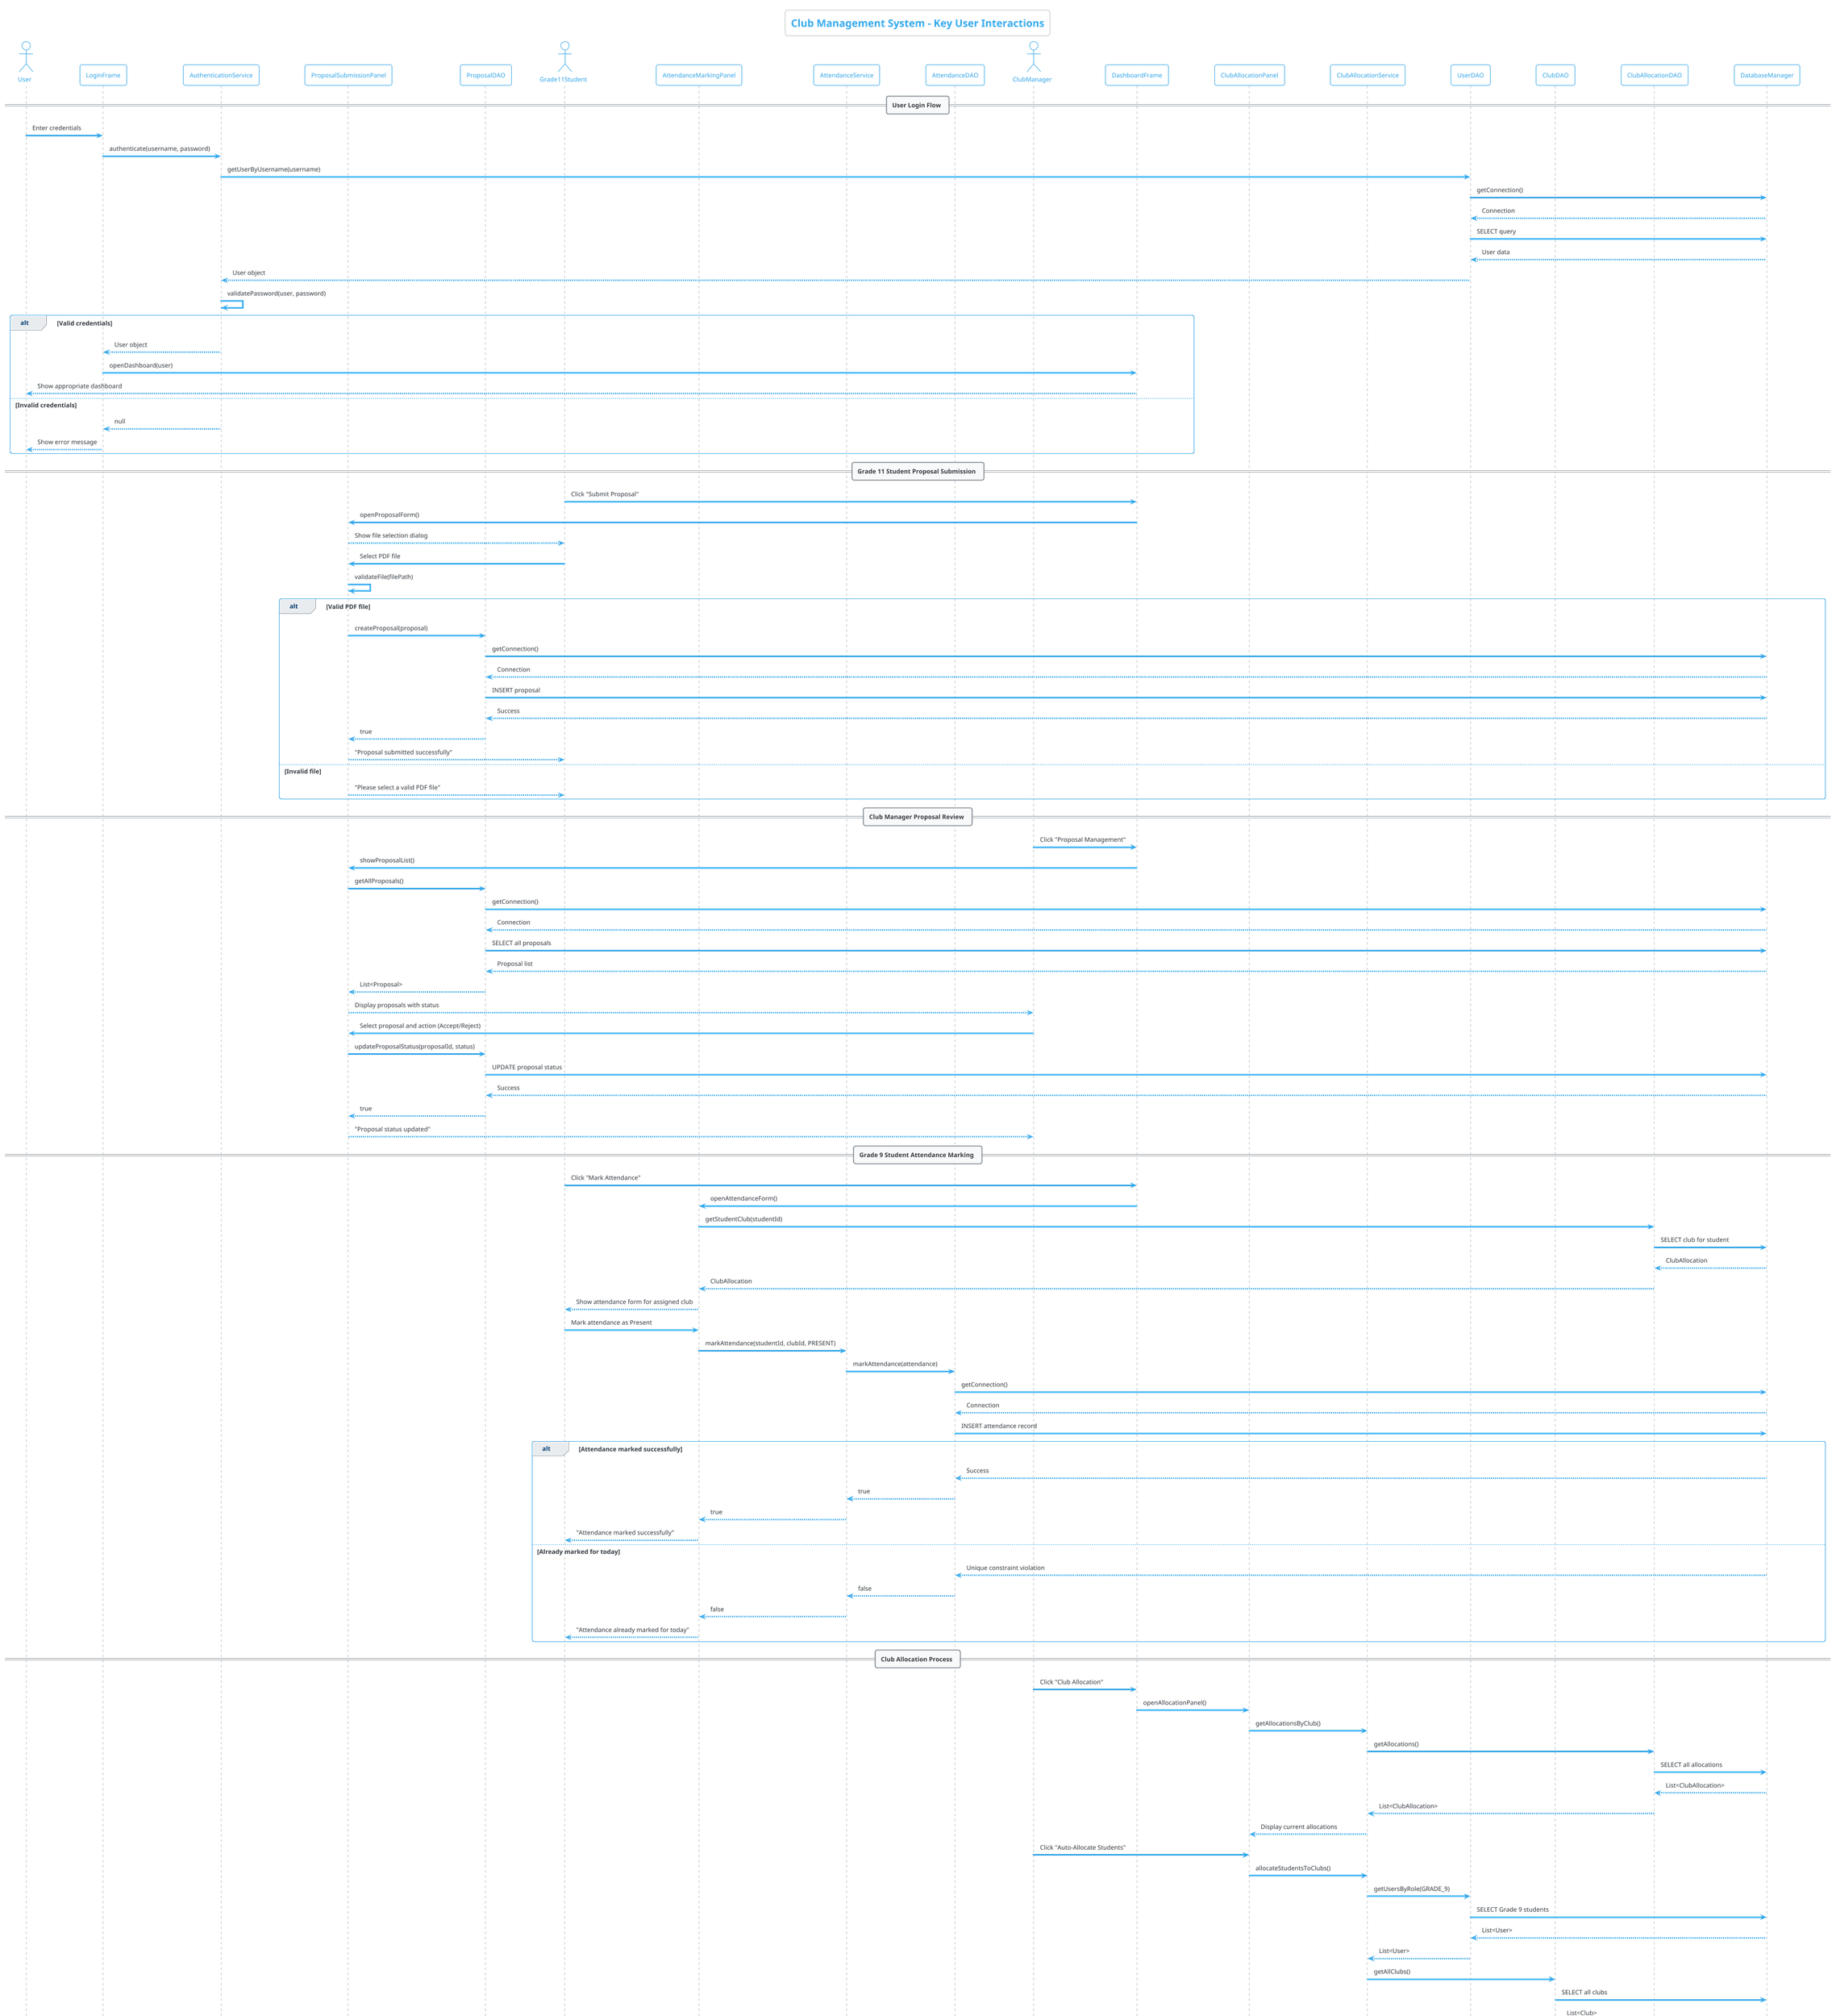 @startuml Club Management System - Sequence Diagrams

!theme cerulean-outline

title Club Management System - Key User Interactions

== User Login Flow ==

actor "User" as User
participant "LoginFrame" as LoginUI
participant "AuthenticationService" as AuthService
participant "UserDAO" as UserDAO
participant "DatabaseManager" as DB
participant "DashboardFrame" as Dashboard

User -> LoginUI : Enter credentials
LoginUI -> AuthService : authenticate(username, password)
AuthService -> UserDAO : getUserByUsername(username)
UserDAO -> DB : getConnection()
DB --> UserDAO : Connection
UserDAO -> DB : SELECT query
DB --> UserDAO : User data
UserDAO --> AuthService : User object
AuthService -> AuthService : validatePassword(user, password)
alt Valid credentials
    AuthService --> LoginUI : User object
    LoginUI -> Dashboard : openDashboard(user)
    Dashboard --> User : Show appropriate dashboard
else Invalid credentials
    AuthService --> LoginUI : null
    LoginUI --> User : Show error message
end

== Grade 11 Student Proposal Submission ==

actor "Grade11Student" as Student
participant "Grade11DashboardFrame" as Dashboard
participant "ProposalSubmissionPanel" as ProposalPanel
participant "ProposalDAO" as ProposalDAO
participant "DatabaseManager" as DB

Student -> Dashboard : Click "Submit Proposal"
Dashboard -> ProposalPanel : openProposalForm()
ProposalPanel --> Student : Show file selection dialog
Student -> ProposalPanel : Select PDF file
ProposalPanel -> ProposalPanel : validateFile(filePath)
alt Valid PDF file
    ProposalPanel -> ProposalDAO : createProposal(proposal)
    ProposalDAO -> DB : getConnection()
    DB --> ProposalDAO : Connection
    ProposalDAO -> DB : INSERT proposal
    DB --> ProposalDAO : Success
    ProposalDAO --> ProposalPanel : true
    ProposalPanel --> Student : "Proposal submitted successfully"
else Invalid file
    ProposalPanel --> Student : "Please select a valid PDF file"
end

== Club Manager Proposal Review ==

actor "ClubManager" as Manager
participant "ManagerDashboardFrame" as Dashboard
participant "ProposalManagementPanel" as ProposalPanel
participant "ProposalDAO" as ProposalDAO
participant "DatabaseManager" as DB

Manager -> Dashboard : Click "Proposal Management"
Dashboard -> ProposalPanel : showProposalList()
ProposalPanel -> ProposalDAO : getAllProposals()
ProposalDAO -> DB : getConnection()
DB --> ProposalDAO : Connection
ProposalDAO -> DB : SELECT all proposals
DB --> ProposalDAO : Proposal list
ProposalDAO --> ProposalPanel : List<Proposal>
ProposalPanel --> Manager : Display proposals with status

Manager -> ProposalPanel : Select proposal and action (Accept/Reject)
ProposalPanel -> ProposalDAO : updateProposalStatus(proposalId, status)
ProposalDAO -> DB : UPDATE proposal status
DB --> ProposalDAO : Success
ProposalDAO --> ProposalPanel : true
ProposalPanel --> Manager : "Proposal status updated"

== Grade 9 Student Attendance Marking ==

actor "Grade9Student" as Student
participant "Grade9DashboardFrame" as Dashboard
participant "AttendanceMarkingPanel" as AttendancePanel
participant "AttendanceService" as AttendanceService
participant "AttendanceDAO" as AttendanceDAO
participant "ClubAllocationDAO" as AllocationDAO
participant "DatabaseManager" as DB

Student -> Dashboard : Click "Mark Attendance"
Dashboard -> AttendancePanel : openAttendanceForm()
AttendancePanel -> AllocationDAO : getStudentClub(studentId)
AllocationDAO -> DB : SELECT club for student
DB --> AllocationDAO : ClubAllocation
AllocationDAO --> AttendancePanel : ClubAllocation
AttendancePanel --> Student : Show attendance form for assigned club

Student -> AttendancePanel : Mark attendance as Present
AttendancePanel -> AttendanceService : markAttendance(studentId, clubId, PRESENT)
AttendanceService -> AttendanceDAO : markAttendance(attendance)
AttendanceDAO -> DB : getConnection()
DB --> AttendanceDAO : Connection
AttendanceDAO -> DB : INSERT attendance record
alt Attendance marked successfully
    DB --> AttendanceDAO : Success
    AttendanceDAO --> AttendanceService : true
    AttendanceService --> AttendancePanel : true
    AttendancePanel --> Student : "Attendance marked successfully"
else Already marked for today
    DB --> AttendanceDAO : Unique constraint violation
    AttendanceDAO --> AttendanceService : false
    AttendanceService --> AttendancePanel : false
    AttendancePanel --> Student : "Attendance already marked for today"
end

== Club Allocation Process ==

actor "ClubManager" as Manager
participant "ManagerDashboardFrame" as Dashboard
participant "ClubAllocationPanel" as AllocationPanel
participant "ClubAllocationService" as AllocationService
participant "UserDAO" as UserDAO
participant "ClubDAO" as ClubDAO
participant "ClubAllocationDAO" as AllocationDAO
participant "DatabaseManager" as DB

Manager -> Dashboard : Click "Club Allocation"
Dashboard -> AllocationPanel : openAllocationPanel()
AllocationPanel -> AllocationService : getAllocationsByClub()
AllocationService -> AllocationDAO : getAllocations()
AllocationDAO -> DB : SELECT all allocations
DB --> AllocationDAO : List<ClubAllocation>
AllocationDAO --> AllocationService : List<ClubAllocation>
AllocationService --> AllocationPanel : Display current allocations

Manager -> AllocationPanel : Click "Auto-Allocate Students"
AllocationPanel -> AllocationService : allocateStudentsToClubs()
AllocationService -> UserDAO : getUsersByRole(GRADE_9)
UserDAO -> DB : SELECT Grade 9 students
DB --> UserDAO : List<User>
UserDAO --> AllocationService : List<User>
AllocationService -> ClubDAO : getAllClubs()
ClubDAO -> DB : SELECT all clubs
DB --> ClubDAO : List<Club>
ClubDAO --> AllocationService : List<Club>

loop For each unallocated Grade 9 student
    AllocationService -> AllocationService : calculateOptimalClub()
    AllocationService -> AllocationDAO : allocateStudentToClub(allocation)
    AllocationDAO -> DB : INSERT allocation
    DB --> AllocationDAO : Success
end

AllocationService --> AllocationPanel : Allocation complete
AllocationPanel --> Manager : "Students allocated successfully"

@enduml